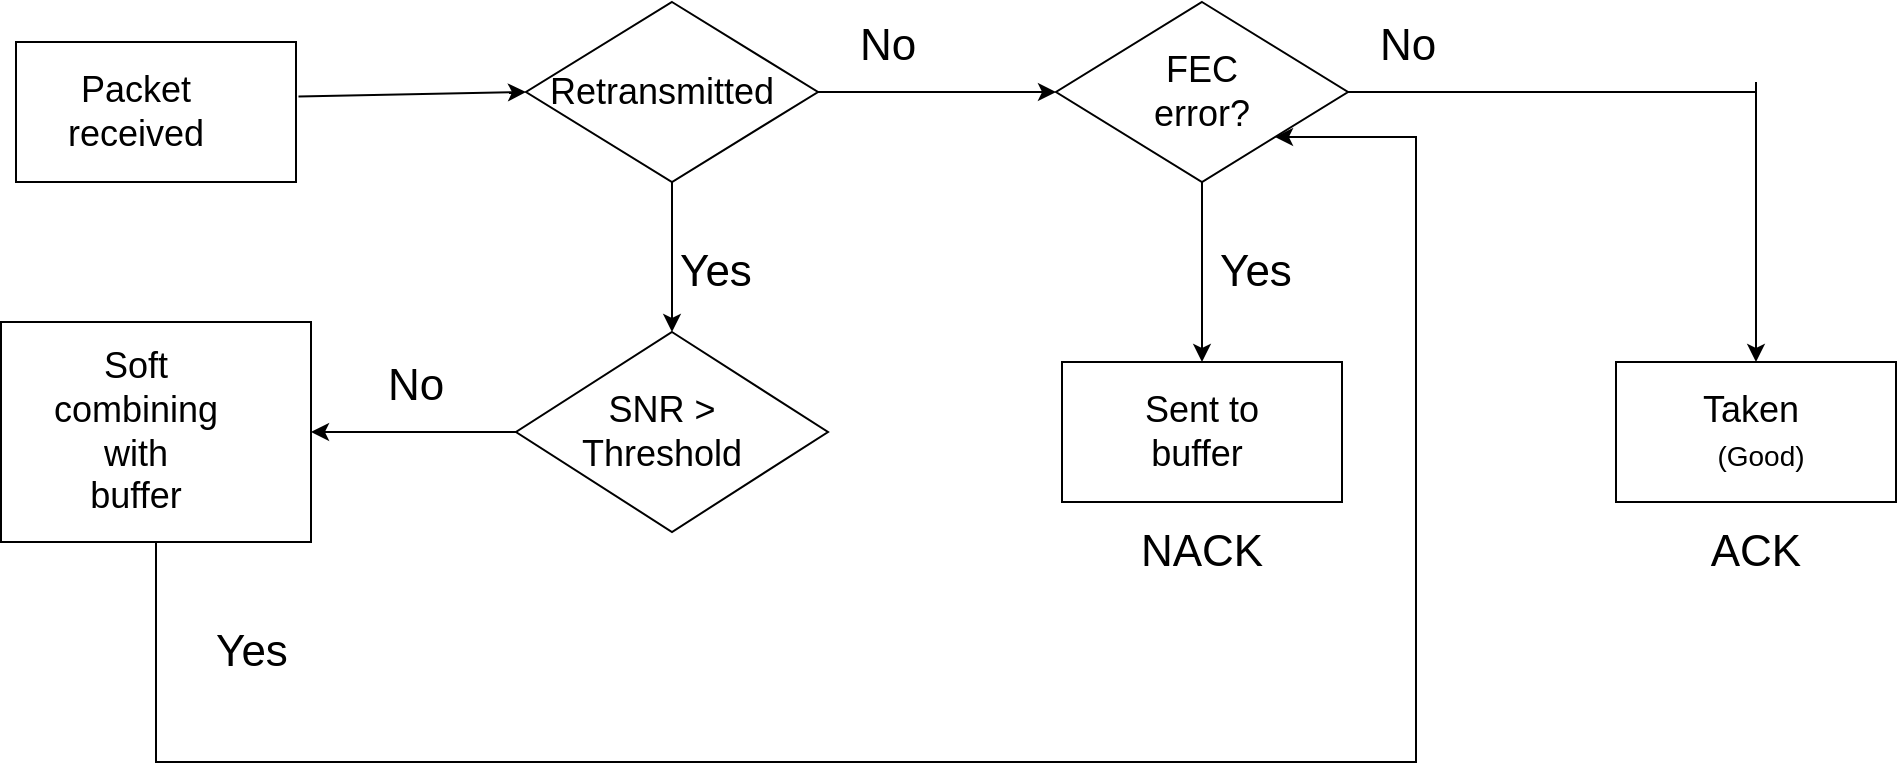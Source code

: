 <mxfile version="24.2.1" type="google">
  <diagram name="Page-1" id="TkY_IGThyVxqRX25zmqi">
    <mxGraphModel dx="1567" dy="844" grid="1" gridSize="10" guides="1" tooltips="1" connect="1" arrows="1" fold="1" page="1" pageScale="1" pageWidth="827" pageHeight="1169" math="0" shadow="0">
      <root>
        <mxCell id="0" />
        <mxCell id="1" parent="0" />
        <mxCell id="Yp0kobE-ybzVmd7KWFU4-1" value="" style="rhombus;whiteSpace=wrap;html=1;" parent="1" vertex="1">
          <mxGeometry x="600" y="360" width="146" height="90" as="geometry" />
        </mxCell>
        <mxCell id="Yp0kobE-ybzVmd7KWFU4-2" value="" style="rhombus;whiteSpace=wrap;html=1;" parent="1" vertex="1">
          <mxGeometry x="330" y="525" width="156" height="100" as="geometry" />
        </mxCell>
        <mxCell id="Yp0kobE-ybzVmd7KWFU4-3" value="" style="rounded=0;whiteSpace=wrap;html=1;" parent="1" vertex="1">
          <mxGeometry x="880" y="540" width="140" height="70" as="geometry" />
        </mxCell>
        <mxCell id="Yp0kobE-ybzVmd7KWFU4-4" value="" style="rounded=0;whiteSpace=wrap;html=1;" parent="1" vertex="1">
          <mxGeometry x="603" y="540" width="140" height="70" as="geometry" />
        </mxCell>
        <mxCell id="ROQ_5uXjaNLtY6Ul0ghv-3" style="edgeStyle=orthogonalEdgeStyle;rounded=0;orthogonalLoop=1;jettySize=auto;html=1;entryX=1;entryY=1;entryDx=0;entryDy=0;" parent="1" source="Yp0kobE-ybzVmd7KWFU4-5" target="Yp0kobE-ybzVmd7KWFU4-1" edge="1">
          <mxGeometry relative="1" as="geometry">
            <mxPoint x="780" y="770" as="targetPoint" />
            <Array as="points">
              <mxPoint x="150" y="740" />
              <mxPoint x="780" y="740" />
              <mxPoint x="780" y="427" />
            </Array>
          </mxGeometry>
        </mxCell>
        <mxCell id="Yp0kobE-ybzVmd7KWFU4-5" value="" style="rounded=0;whiteSpace=wrap;html=1;" parent="1" vertex="1">
          <mxGeometry x="72.5" y="520" width="155" height="110" as="geometry" />
        </mxCell>
        <mxCell id="Yp0kobE-ybzVmd7KWFU4-6" value="" style="rounded=0;whiteSpace=wrap;html=1;" parent="1" vertex="1">
          <mxGeometry x="80" y="380" width="140" height="70" as="geometry" />
        </mxCell>
        <mxCell id="Yp0kobE-ybzVmd7KWFU4-7" value="" style="endArrow=classic;html=1;rounded=0;" parent="1" source="Yp0kobE-ybzVmd7KWFU4-9" edge="1">
          <mxGeometry width="50" height="50" relative="1" as="geometry">
            <mxPoint x="390" y="430" as="sourcePoint" />
            <mxPoint x="440" y="380" as="targetPoint" />
          </mxGeometry>
        </mxCell>
        <mxCell id="Yp0kobE-ybzVmd7KWFU4-8" value="" style="endArrow=classic;html=1;rounded=0;" parent="1" target="Yp0kobE-ybzVmd7KWFU4-9" edge="1">
          <mxGeometry width="50" height="50" relative="1" as="geometry">
            <mxPoint x="390" y="430" as="sourcePoint" />
            <mxPoint x="440" y="380" as="targetPoint" />
          </mxGeometry>
        </mxCell>
        <mxCell id="Yp0kobE-ybzVmd7KWFU4-9" value="" style="rhombus;whiteSpace=wrap;html=1;" parent="1" vertex="1">
          <mxGeometry x="335" y="360" width="146" height="90" as="geometry" />
        </mxCell>
        <mxCell id="Yp0kobE-ybzVmd7KWFU4-10" value="" style="endArrow=none;html=1;rounded=0;exitX=1;exitY=0.5;exitDx=0;exitDy=0;" parent="1" source="Yp0kobE-ybzVmd7KWFU4-1" edge="1">
          <mxGeometry width="50" height="50" relative="1" as="geometry">
            <mxPoint x="390" y="420" as="sourcePoint" />
            <mxPoint x="950" y="405" as="targetPoint" />
          </mxGeometry>
        </mxCell>
        <mxCell id="Yp0kobE-ybzVmd7KWFU4-11" value="" style="endArrow=classic;html=1;rounded=0;entryX=0.5;entryY=0;entryDx=0;entryDy=0;" parent="1" target="Yp0kobE-ybzVmd7KWFU4-3" edge="1">
          <mxGeometry width="50" height="50" relative="1" as="geometry">
            <mxPoint x="950" y="400" as="sourcePoint" />
            <mxPoint x="820" y="480" as="targetPoint" />
          </mxGeometry>
        </mxCell>
        <mxCell id="Yp0kobE-ybzVmd7KWFU4-12" value="" style="endArrow=classic;html=1;rounded=0;exitX=0.5;exitY=1;exitDx=0;exitDy=0;entryX=0.5;entryY=0;entryDx=0;entryDy=0;" parent="1" source="Yp0kobE-ybzVmd7KWFU4-1" target="Yp0kobE-ybzVmd7KWFU4-4" edge="1">
          <mxGeometry width="50" height="50" relative="1" as="geometry">
            <mxPoint x="390" y="420" as="sourcePoint" />
            <mxPoint x="440" y="370" as="targetPoint" />
          </mxGeometry>
        </mxCell>
        <mxCell id="Yp0kobE-ybzVmd7KWFU4-13" value="" style="endArrow=classic;html=1;rounded=0;exitX=0.5;exitY=1;exitDx=0;exitDy=0;entryX=0.5;entryY=0;entryDx=0;entryDy=0;" parent="1" source="Yp0kobE-ybzVmd7KWFU4-9" target="Yp0kobE-ybzVmd7KWFU4-2" edge="1">
          <mxGeometry width="50" height="50" relative="1" as="geometry">
            <mxPoint x="290" y="520" as="sourcePoint" />
            <mxPoint x="340" y="470" as="targetPoint" />
          </mxGeometry>
        </mxCell>
        <mxCell id="Yp0kobE-ybzVmd7KWFU4-14" value="" style="endArrow=classic;html=1;rounded=0;exitX=1.009;exitY=0.389;exitDx=0;exitDy=0;entryX=0;entryY=0.5;entryDx=0;entryDy=0;exitPerimeter=0;" parent="1" source="Yp0kobE-ybzVmd7KWFU4-6" target="Yp0kobE-ybzVmd7KWFU4-9" edge="1">
          <mxGeometry width="50" height="50" relative="1" as="geometry">
            <mxPoint x="390" y="490" as="sourcePoint" />
            <mxPoint x="440" y="440" as="targetPoint" />
          </mxGeometry>
        </mxCell>
        <mxCell id="Yp0kobE-ybzVmd7KWFU4-15" value="" style="endArrow=classic;html=1;rounded=0;exitX=0;exitY=0.5;exitDx=0;exitDy=0;entryX=1;entryY=0.5;entryDx=0;entryDy=0;" parent="1" source="Yp0kobE-ybzVmd7KWFU4-2" target="Yp0kobE-ybzVmd7KWFU4-5" edge="1">
          <mxGeometry width="50" height="50" relative="1" as="geometry">
            <mxPoint x="390" y="490" as="sourcePoint" />
            <mxPoint x="440" y="440" as="targetPoint" />
          </mxGeometry>
        </mxCell>
        <mxCell id="Yp0kobE-ybzVmd7KWFU4-16" value="" style="endArrow=classic;html=1;rounded=0;exitX=1;exitY=0.5;exitDx=0;exitDy=0;entryX=0;entryY=0.5;entryDx=0;entryDy=0;" parent="1" source="Yp0kobE-ybzVmd7KWFU4-9" target="Yp0kobE-ybzVmd7KWFU4-1" edge="1">
          <mxGeometry width="50" height="50" relative="1" as="geometry">
            <mxPoint x="390" y="490" as="sourcePoint" />
            <mxPoint x="440" y="440" as="targetPoint" />
          </mxGeometry>
        </mxCell>
        <mxCell id="Yp0kobE-ybzVmd7KWFU4-23" value="&lt;font style=&quot;font-size: 18px;&quot;&gt;Sent to buffer&amp;nbsp;&lt;/font&gt;" style="text;html=1;align=center;verticalAlign=middle;whiteSpace=wrap;rounded=0;" parent="1" vertex="1">
          <mxGeometry x="643" y="560" width="60" height="30" as="geometry" />
        </mxCell>
        <mxCell id="Yp0kobE-ybzVmd7KWFU4-24" value="&lt;font style=&quot;font-size: 22px;&quot;&gt;ACK&lt;/font&gt;" style="text;html=1;align=center;verticalAlign=middle;whiteSpace=wrap;rounded=0;" parent="1" vertex="1">
          <mxGeometry x="920" y="620" width="60" height="30" as="geometry" />
        </mxCell>
        <mxCell id="Yp0kobE-ybzVmd7KWFU4-25" value="&lt;font style=&quot;font-size: 18px;&quot;&gt;Taken&amp;nbsp;&lt;br&gt;&amp;nbsp;&lt;/font&gt;&lt;font style=&quot;font-size: 14px;&quot;&gt;(Good)&lt;/font&gt;" style="text;html=1;align=center;verticalAlign=middle;whiteSpace=wrap;rounded=0;" parent="1" vertex="1">
          <mxGeometry x="920" y="560" width="60" height="30" as="geometry" />
        </mxCell>
        <mxCell id="Yp0kobE-ybzVmd7KWFU4-26" value="&lt;font style=&quot;font-size: 18px;&quot;&gt;FEC error?&lt;/font&gt;" style="text;html=1;align=center;verticalAlign=middle;whiteSpace=wrap;rounded=0;" parent="1" vertex="1">
          <mxGeometry x="643" y="390" width="60" height="30" as="geometry" />
        </mxCell>
        <mxCell id="Yp0kobE-ybzVmd7KWFU4-27" value="&lt;font style=&quot;font-size: 18px;&quot;&gt;Retransmitted&lt;/font&gt;" style="text;html=1;align=center;verticalAlign=middle;whiteSpace=wrap;rounded=0;" parent="1" vertex="1">
          <mxGeometry x="373" y="390" width="60" height="30" as="geometry" />
        </mxCell>
        <mxCell id="Yp0kobE-ybzVmd7KWFU4-28" value="&lt;font style=&quot;font-size: 18px;&quot;&gt;Packet received&lt;/font&gt;" style="text;html=1;align=center;verticalAlign=middle;whiteSpace=wrap;rounded=0;" parent="1" vertex="1">
          <mxGeometry x="110" y="400" width="60" height="30" as="geometry" />
        </mxCell>
        <mxCell id="Yp0kobE-ybzVmd7KWFU4-29" value="&lt;font style=&quot;font-size: 18px;&quot;&gt;SNR &amp;gt; Threshold&lt;/font&gt;" style="text;html=1;align=center;verticalAlign=middle;whiteSpace=wrap;rounded=0;" parent="1" vertex="1">
          <mxGeometry x="373" y="560" width="60" height="30" as="geometry" />
        </mxCell>
        <mxCell id="Yp0kobE-ybzVmd7KWFU4-30" value="&lt;font style=&quot;font-size: 18px;&quot;&gt;Soft combining with buffer&lt;/font&gt;" style="text;html=1;align=center;verticalAlign=middle;whiteSpace=wrap;rounded=0;" parent="1" vertex="1">
          <mxGeometry x="110" y="560" width="60" height="30" as="geometry" />
        </mxCell>
        <mxCell id="Yp0kobE-ybzVmd7KWFU4-31" value="&lt;font style=&quot;font-size: 22px;&quot;&gt;NACK&lt;/font&gt;" style="text;html=1;align=center;verticalAlign=middle;whiteSpace=wrap;rounded=0;" parent="1" vertex="1">
          <mxGeometry x="643" y="620" width="60" height="30" as="geometry" />
        </mxCell>
        <mxCell id="Yp0kobE-ybzVmd7KWFU4-33" value="&lt;font style=&quot;font-size: 22px;&quot;&gt;No&lt;/font&gt;&lt;div style=&quot;font-size: 22px;&quot;&gt;&lt;br&gt;&lt;/div&gt;" style="text;html=1;align=center;verticalAlign=middle;whiteSpace=wrap;rounded=0;" parent="1" vertex="1">
          <mxGeometry x="250" y="550" width="60" height="30" as="geometry" />
        </mxCell>
        <mxCell id="Yp0kobE-ybzVmd7KWFU4-34" value="&lt;font style=&quot;font-size: 22px;&quot;&gt;Yes&lt;/font&gt;" style="text;html=1;align=center;verticalAlign=middle;whiteSpace=wrap;rounded=0;" parent="1" vertex="1">
          <mxGeometry x="167.5" y="670" width="60" height="30" as="geometry" />
        </mxCell>
        <mxCell id="ROQ_5uXjaNLtY6Ul0ghv-7" value="&lt;font style=&quot;font-size: 22px;&quot;&gt;Yes&lt;/font&gt;" style="text;html=1;align=center;verticalAlign=middle;whiteSpace=wrap;rounded=0;" parent="1" vertex="1">
          <mxGeometry x="400" y="480" width="60" height="30" as="geometry" />
        </mxCell>
        <mxCell id="ROQ_5uXjaNLtY6Ul0ghv-10" value="&lt;font style=&quot;font-size: 22px;&quot;&gt;No&lt;/font&gt;&lt;div style=&quot;font-size: 22px;&quot;&gt;&lt;br&gt;&lt;/div&gt;" style="text;html=1;align=center;verticalAlign=middle;whiteSpace=wrap;rounded=0;" parent="1" vertex="1">
          <mxGeometry x="486" y="380" width="60" height="30" as="geometry" />
        </mxCell>
        <mxCell id="ROQ_5uXjaNLtY6Ul0ghv-11" value="&lt;font style=&quot;font-size: 22px;&quot;&gt;Yes&lt;/font&gt;" style="text;html=1;align=center;verticalAlign=middle;whiteSpace=wrap;rounded=0;" parent="1" vertex="1">
          <mxGeometry x="670" y="480" width="60" height="30" as="geometry" />
        </mxCell>
        <mxCell id="ROQ_5uXjaNLtY6Ul0ghv-12" value="&lt;font style=&quot;font-size: 22px;&quot;&gt;No&lt;/font&gt;&lt;div style=&quot;font-size: 22px;&quot;&gt;&lt;br&gt;&lt;/div&gt;" style="text;html=1;align=center;verticalAlign=middle;whiteSpace=wrap;rounded=0;" parent="1" vertex="1">
          <mxGeometry x="746" y="380" width="60" height="30" as="geometry" />
        </mxCell>
      </root>
    </mxGraphModel>
  </diagram>
</mxfile>

